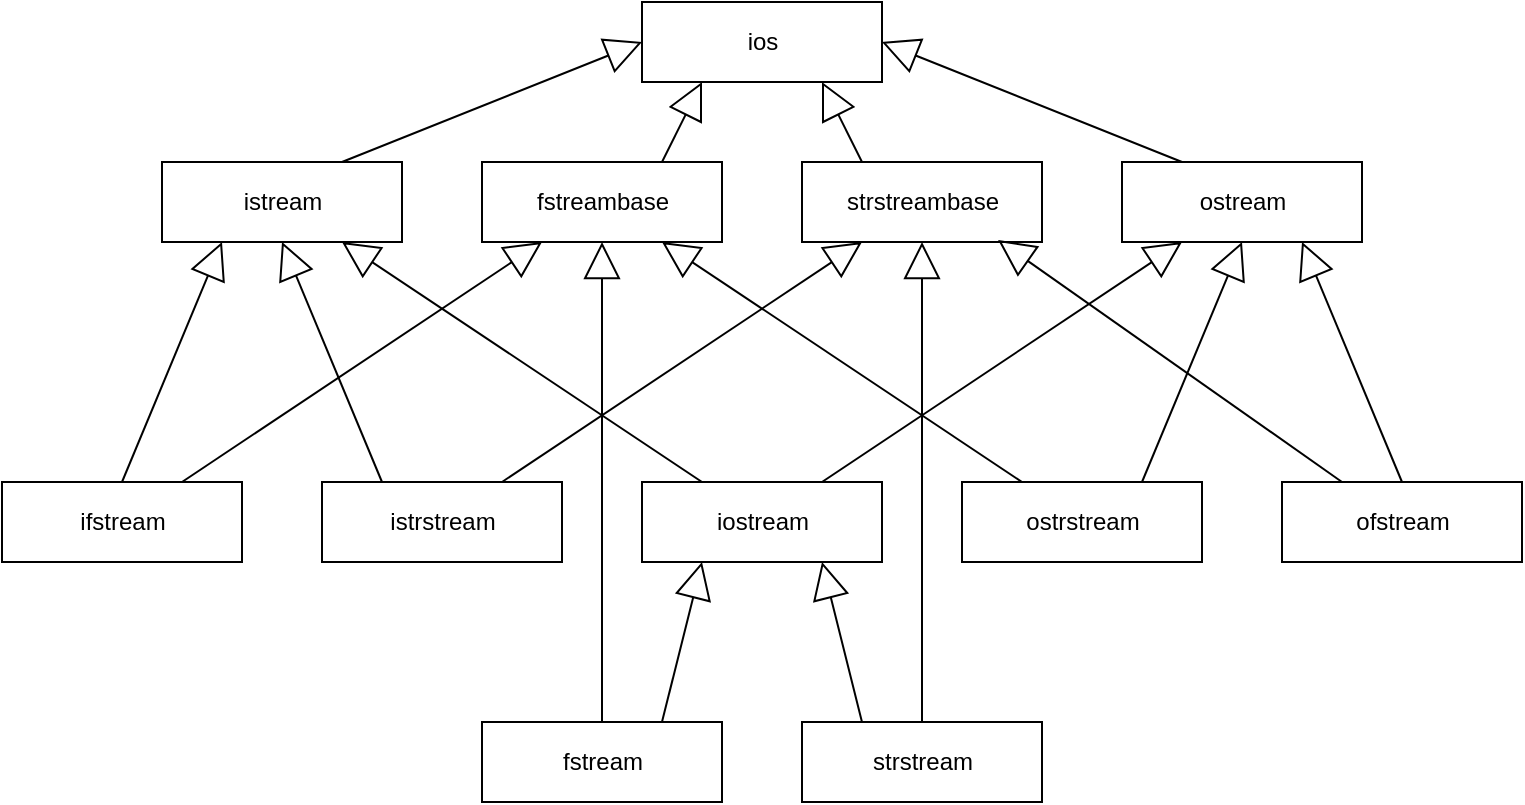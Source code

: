 <mxfile version="13.0.3" type="device"><diagram id="XLLxvJrQQYUTc1-dCO3K" name="Страница 1"><mxGraphModel dx="700" dy="857" grid="1" gridSize="10" guides="1" tooltips="1" connect="1" arrows="1" fold="1" page="1" pageScale="1" pageWidth="827" pageHeight="1169" math="0" shadow="0"><root><mxCell id="0"/><mxCell id="1" parent="0"/><mxCell id="8d86mwakJxOMYuuK9IvK-16" value="ios" style="html=1;" vertex="1" parent="1"><mxGeometry x="360" y="400" width="120" height="40" as="geometry"/></mxCell><mxCell id="8d86mwakJxOMYuuK9IvK-17" value="strstreambase" style="html=1;" vertex="1" parent="1"><mxGeometry x="440" y="480" width="120" height="40" as="geometry"/></mxCell><mxCell id="8d86mwakJxOMYuuK9IvK-18" value="fstreambase" style="html=1;" vertex="1" parent="1"><mxGeometry x="280" y="480" width="120" height="40" as="geometry"/></mxCell><mxCell id="8d86mwakJxOMYuuK9IvK-19" value="ostream" style="html=1;" vertex="1" parent="1"><mxGeometry x="600" y="480" width="120" height="40" as="geometry"/></mxCell><mxCell id="8d86mwakJxOMYuuK9IvK-20" value="istream" style="html=1;" vertex="1" parent="1"><mxGeometry x="120" y="480" width="120" height="40" as="geometry"/></mxCell><mxCell id="8d86mwakJxOMYuuK9IvK-21" value="iostream" style="html=1;" vertex="1" parent="1"><mxGeometry x="360" y="640" width="120" height="40" as="geometry"/></mxCell><mxCell id="8d86mwakJxOMYuuK9IvK-22" value="ostrstream" style="html=1;" vertex="1" parent="1"><mxGeometry x="520" y="640" width="120" height="40" as="geometry"/></mxCell><mxCell id="8d86mwakJxOMYuuK9IvK-23" value="istrstream" style="html=1;" vertex="1" parent="1"><mxGeometry x="200" y="640" width="120" height="40" as="geometry"/></mxCell><mxCell id="8d86mwakJxOMYuuK9IvK-24" value="ofstream" style="html=1;" vertex="1" parent="1"><mxGeometry x="680" y="640" width="120" height="40" as="geometry"/></mxCell><mxCell id="8d86mwakJxOMYuuK9IvK-25" value="ifstream" style="html=1;" vertex="1" parent="1"><mxGeometry x="40" y="640" width="120" height="40" as="geometry"/></mxCell><mxCell id="8d86mwakJxOMYuuK9IvK-26" value="fstream" style="html=1;" vertex="1" parent="1"><mxGeometry x="280" y="760" width="120" height="40" as="geometry"/></mxCell><mxCell id="8d86mwakJxOMYuuK9IvK-27" value="strstream" style="html=1;" vertex="1" parent="1"><mxGeometry x="440" y="760" width="120" height="40" as="geometry"/></mxCell><mxCell id="8d86mwakJxOMYuuK9IvK-28" value="" style="endArrow=block;endSize=16;endFill=0;html=1;entryX=0.25;entryY=1;entryDx=0;entryDy=0;exitX=0.5;exitY=0;exitDx=0;exitDy=0;" edge="1" parent="1" source="8d86mwakJxOMYuuK9IvK-25" target="8d86mwakJxOMYuuK9IvK-20"><mxGeometry width="160" relative="1" as="geometry"><mxPoint x="80" y="600" as="sourcePoint"/><mxPoint x="240" y="600" as="targetPoint"/></mxGeometry></mxCell><mxCell id="8d86mwakJxOMYuuK9IvK-29" value="" style="endArrow=block;endSize=16;endFill=0;html=1;entryX=0;entryY=0.5;entryDx=0;entryDy=0;exitX=0.75;exitY=0;exitDx=0;exitDy=0;" edge="1" parent="1" source="8d86mwakJxOMYuuK9IvK-20" target="8d86mwakJxOMYuuK9IvK-16"><mxGeometry width="160" relative="1" as="geometry"><mxPoint x="110" y="610" as="sourcePoint"/><mxPoint x="190" y="530" as="targetPoint"/></mxGeometry></mxCell><mxCell id="8d86mwakJxOMYuuK9IvK-30" value="" style="endArrow=block;endSize=16;endFill=0;html=1;entryX=0.5;entryY=1;entryDx=0;entryDy=0;exitX=0.25;exitY=0;exitDx=0;exitDy=0;" edge="1" parent="1" source="8d86mwakJxOMYuuK9IvK-23" target="8d86mwakJxOMYuuK9IvK-20"><mxGeometry width="160" relative="1" as="geometry"><mxPoint x="120" y="620" as="sourcePoint"/><mxPoint x="200" y="540" as="targetPoint"/></mxGeometry></mxCell><mxCell id="8d86mwakJxOMYuuK9IvK-31" value="" style="endArrow=block;endSize=16;endFill=0;html=1;entryX=0.25;entryY=1;entryDx=0;entryDy=0;exitX=0.75;exitY=0;exitDx=0;exitDy=0;" edge="1" parent="1" source="8d86mwakJxOMYuuK9IvK-18" target="8d86mwakJxOMYuuK9IvK-16"><mxGeometry width="160" relative="1" as="geometry"><mxPoint x="300" y="520" as="sourcePoint"/><mxPoint x="380" y="440" as="targetPoint"/></mxGeometry></mxCell><mxCell id="8d86mwakJxOMYuuK9IvK-32" value="" style="endArrow=block;endSize=16;endFill=0;html=1;entryX=0.75;entryY=1;entryDx=0;entryDy=0;exitX=0.25;exitY=0;exitDx=0;exitDy=0;" edge="1" parent="1" source="8d86mwakJxOMYuuK9IvK-17" target="8d86mwakJxOMYuuK9IvK-16"><mxGeometry width="160" relative="1" as="geometry"><mxPoint x="360" y="540" as="sourcePoint"/><mxPoint x="440" y="460" as="targetPoint"/></mxGeometry></mxCell><mxCell id="8d86mwakJxOMYuuK9IvK-33" value="" style="endArrow=block;endSize=16;endFill=0;html=1;entryX=1;entryY=0.5;entryDx=0;entryDy=0;exitX=0.25;exitY=0;exitDx=0;exitDy=0;" edge="1" parent="1" source="8d86mwakJxOMYuuK9IvK-19" target="8d86mwakJxOMYuuK9IvK-16"><mxGeometry width="160" relative="1" as="geometry"><mxPoint x="150" y="650" as="sourcePoint"/><mxPoint x="230" y="570" as="targetPoint"/></mxGeometry></mxCell><mxCell id="8d86mwakJxOMYuuK9IvK-34" value="" style="endArrow=block;endSize=16;endFill=0;html=1;entryX=0.25;entryY=1;entryDx=0;entryDy=0;exitX=0.75;exitY=0;exitDx=0;exitDy=0;" edge="1" parent="1" source="8d86mwakJxOMYuuK9IvK-25" target="8d86mwakJxOMYuuK9IvK-18"><mxGeometry width="160" relative="1" as="geometry"><mxPoint x="160" y="660" as="sourcePoint"/><mxPoint x="240" y="580" as="targetPoint"/></mxGeometry></mxCell><mxCell id="8d86mwakJxOMYuuK9IvK-35" value="" style="endArrow=block;endSize=16;endFill=0;html=1;entryX=0.75;entryY=1;entryDx=0;entryDy=0;exitX=0.25;exitY=0;exitDx=0;exitDy=0;" edge="1" parent="1" source="8d86mwakJxOMYuuK9IvK-21" target="8d86mwakJxOMYuuK9IvK-20"><mxGeometry width="160" relative="1" as="geometry"><mxPoint x="170" y="670" as="sourcePoint"/><mxPoint x="250" y="590" as="targetPoint"/></mxGeometry></mxCell><mxCell id="8d86mwakJxOMYuuK9IvK-36" value="" style="endArrow=block;endSize=16;endFill=0;html=1;entryX=0.5;entryY=1;entryDx=0;entryDy=0;exitX=0.5;exitY=0;exitDx=0;exitDy=0;" edge="1" parent="1" source="8d86mwakJxOMYuuK9IvK-26" target="8d86mwakJxOMYuuK9IvK-18"><mxGeometry width="160" relative="1" as="geometry"><mxPoint x="270" y="610" as="sourcePoint"/><mxPoint x="350" y="530" as="targetPoint"/></mxGeometry></mxCell><mxCell id="8d86mwakJxOMYuuK9IvK-37" value="" style="endArrow=block;endSize=16;endFill=0;html=1;entryX=0.25;entryY=1;entryDx=0;entryDy=0;exitX=0.75;exitY=0;exitDx=0;exitDy=0;" edge="1" parent="1" source="8d86mwakJxOMYuuK9IvK-23" target="8d86mwakJxOMYuuK9IvK-17"><mxGeometry width="160" relative="1" as="geometry"><mxPoint x="190" y="690" as="sourcePoint"/><mxPoint x="270" y="610" as="targetPoint"/></mxGeometry></mxCell><mxCell id="8d86mwakJxOMYuuK9IvK-38" value="" style="endArrow=block;endSize=16;endFill=0;html=1;entryX=0.25;entryY=1;entryDx=0;entryDy=0;exitX=0.75;exitY=0;exitDx=0;exitDy=0;" edge="1" parent="1" source="8d86mwakJxOMYuuK9IvK-26" target="8d86mwakJxOMYuuK9IvK-21"><mxGeometry width="160" relative="1" as="geometry"><mxPoint x="320" y="780" as="sourcePoint"/><mxPoint x="400" y="700" as="targetPoint"/></mxGeometry></mxCell><mxCell id="8d86mwakJxOMYuuK9IvK-39" value="" style="endArrow=block;endSize=16;endFill=0;html=1;entryX=0.75;entryY=1;entryDx=0;entryDy=0;exitX=0.25;exitY=0;exitDx=0;exitDy=0;" edge="1" parent="1" source="8d86mwakJxOMYuuK9IvK-27" target="8d86mwakJxOMYuuK9IvK-21"><mxGeometry width="160" relative="1" as="geometry"><mxPoint x="210" y="710" as="sourcePoint"/><mxPoint x="290" y="630" as="targetPoint"/></mxGeometry></mxCell><mxCell id="8d86mwakJxOMYuuK9IvK-40" value="" style="endArrow=block;endSize=16;endFill=0;html=1;entryX=0.5;entryY=1;entryDx=0;entryDy=0;exitX=0.5;exitY=0;exitDx=0;exitDy=0;" edge="1" parent="1" source="8d86mwakJxOMYuuK9IvK-27" target="8d86mwakJxOMYuuK9IvK-17"><mxGeometry width="160" relative="1" as="geometry"><mxPoint x="220" y="720" as="sourcePoint"/><mxPoint x="300" y="640" as="targetPoint"/></mxGeometry></mxCell><mxCell id="8d86mwakJxOMYuuK9IvK-41" value="" style="endArrow=block;endSize=16;endFill=0;html=1;entryX=0.75;entryY=1;entryDx=0;entryDy=0;exitX=0.25;exitY=0;exitDx=0;exitDy=0;" edge="1" parent="1" source="8d86mwakJxOMYuuK9IvK-22" target="8d86mwakJxOMYuuK9IvK-18"><mxGeometry width="160" relative="1" as="geometry"><mxPoint x="230" y="730" as="sourcePoint"/><mxPoint x="310" y="650" as="targetPoint"/></mxGeometry></mxCell><mxCell id="8d86mwakJxOMYuuK9IvK-42" value="" style="endArrow=block;endSize=16;endFill=0;html=1;entryX=0.25;entryY=1;entryDx=0;entryDy=0;exitX=0.75;exitY=0;exitDx=0;exitDy=0;" edge="1" parent="1" source="8d86mwakJxOMYuuK9IvK-21" target="8d86mwakJxOMYuuK9IvK-19"><mxGeometry width="160" relative="1" as="geometry"><mxPoint x="240" y="740" as="sourcePoint"/><mxPoint x="320" y="660" as="targetPoint"/></mxGeometry></mxCell><mxCell id="8d86mwakJxOMYuuK9IvK-43" value="" style="endArrow=block;endSize=16;endFill=0;html=1;entryX=0.5;entryY=1;entryDx=0;entryDy=0;exitX=0.75;exitY=0;exitDx=0;exitDy=0;" edge="1" parent="1" source="8d86mwakJxOMYuuK9IvK-22" target="8d86mwakJxOMYuuK9IvK-19"><mxGeometry width="160" relative="1" as="geometry"><mxPoint x="250" y="750" as="sourcePoint"/><mxPoint x="330" y="670" as="targetPoint"/></mxGeometry></mxCell><mxCell id="8d86mwakJxOMYuuK9IvK-44" value="" style="endArrow=block;endSize=16;endFill=0;html=1;entryX=0.75;entryY=1;entryDx=0;entryDy=0;exitX=0.5;exitY=0;exitDx=0;exitDy=0;" edge="1" parent="1" source="8d86mwakJxOMYuuK9IvK-24" target="8d86mwakJxOMYuuK9IvK-19"><mxGeometry width="160" relative="1" as="geometry"><mxPoint x="260" y="760" as="sourcePoint"/><mxPoint x="340" y="680" as="targetPoint"/></mxGeometry></mxCell><mxCell id="8d86mwakJxOMYuuK9IvK-45" value="" style="endArrow=block;endSize=16;endFill=0;html=1;entryX=0.817;entryY=0.975;entryDx=0;entryDy=0;exitX=0.25;exitY=0;exitDx=0;exitDy=0;entryPerimeter=0;" edge="1" parent="1" source="8d86mwakJxOMYuuK9IvK-24" target="8d86mwakJxOMYuuK9IvK-17"><mxGeometry width="160" relative="1" as="geometry"><mxPoint x="270" y="770" as="sourcePoint"/><mxPoint x="350" y="690" as="targetPoint"/></mxGeometry></mxCell></root></mxGraphModel></diagram></mxfile>